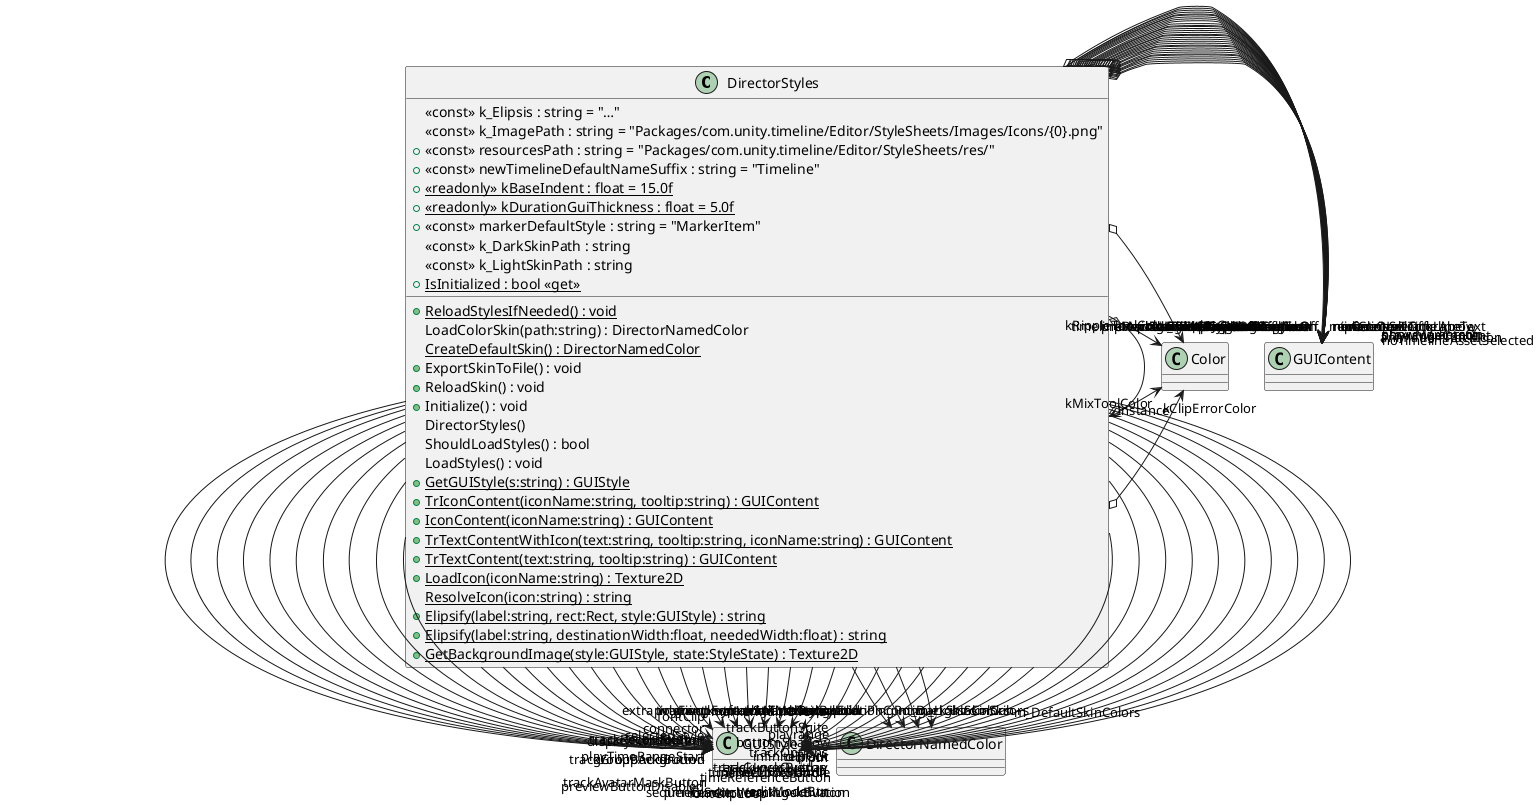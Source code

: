 @startuml
class DirectorStyles {
    <<const>> k_Elipsis : string = "…"
    <<const>> k_ImagePath : string = "Packages/com.unity.timeline/Editor/StyleSheets/Images/Icons/{0&#125;.png"
    + <<const>> resourcesPath : string = "Packages/com.unity.timeline/Editor/StyleSheets/res/"
    + <<const>> newTimelineDefaultNameSuffix : string = "Timeline"
    + {static} <<readonly>> kBaseIndent : float = 15.0f
    + {static} <<readonly>> kDurationGuiThickness : float = 5.0f
    + <<const>> markerDefaultStyle : string = "MarkerItem"
    <<const>> k_DarkSkinPath : string
    <<const>> k_LightSkinPath : string
    + {static} IsInitialized : bool <<get>>
    + {static} ReloadStylesIfNeeded() : void
    LoadColorSkin(path:string) : DirectorNamedColor
    {static} CreateDefaultSkin() : DirectorNamedColor
    + ExportSkinToFile() : void
    + ReloadSkin() : void
    + Initialize() : void
    DirectorStyles()
    ShouldLoadStyles() : bool
    LoadStyles() : void
    + {static} GetGUIStyle(s:string) : GUIStyle
    + {static} TrIconContent(iconName:string, tooltip:string) : GUIContent
    + {static} IconContent(iconName:string) : GUIContent
    + {static} TrTextContentWithIcon(text:string, tooltip:string, iconName:string) : GUIContent
    + {static} TrTextContent(text:string, tooltip:string) : GUIContent
    + {static} LoadIcon(iconName:string) : Texture2D
    {static} ResolveIcon(icon:string) : string
    + {static} Elipsify(label:string, rect:Rect, style:GUIStyle) : string
    + {static} Elipsify(label:string, destinationWidth:float, neededWidth:float) : string
    + {static} GetBackgroundImage(style:GUIStyle, state:StyleState) : Texture2D
}
DirectorStyles o-> "referenceTrackLabel" GUIContent
DirectorStyles o-> "recordingLabel" GUIContent
DirectorStyles o-> "noTimelineAssetSelected" GUIContent
DirectorStyles o-> "createTimelineOnSelection" GUIContent
DirectorStyles o-> "noTimelinesInScene" GUIContent
DirectorStyles o-> "createNewTimelineText" GUIContent
DirectorStyles o-> "previewContent" GUIContent
DirectorStyles o-> "previewDisabledContent" GUIContent
DirectorStyles o-> "mixOff" GUIContent
DirectorStyles o-> "mixOn" GUIContent
DirectorStyles o-> "rippleOff" GUIContent
DirectorStyles o-> "rippleOn" GUIContent
DirectorStyles o-> "replaceOff" GUIContent
DirectorStyles o-> "replaceOn" GUIContent
DirectorStyles o-> "showMarkersOn" GUIContent
DirectorStyles o-> "showMarkersOff" GUIContent
DirectorStyles o-> "showMarkersOnTimeline" GUIContent
DirectorStyles o-> "timelineMarkerTrackHeader" GUIContent
DirectorStyles o-> "signalTrackIcon" GUIContent
DirectorStyles o-> "playContent" GUIContent
DirectorStyles o-> "gotoBeginingContent" GUIContent
DirectorStyles o-> "gotoEndContent" GUIContent
DirectorStyles o-> "nextFrameContent" GUIContent
DirectorStyles o-> "previousFrameContent" GUIContent
DirectorStyles o-> "newContent" GUIContent
DirectorStyles o-> "optionsCogIcon" GUIContent
DirectorStyles o-> "animationTrackIcon" GUIContent
DirectorStyles o-> "audioTrackIcon" GUIContent
DirectorStyles o-> "playableTrackIcon" GUIContent
DirectorStyles o-> "timelineSelectorArrow" GUIContent
DirectorStyles --> "playrangeContent" GUIContent
DirectorStyles o-> "kClipErrorColor" Color
DirectorStyles o-> "kMixToolColor" Color
DirectorStyles o-> "kRippleToolColor" Color
DirectorStyles o-> "kReplaceToolColor" Color
DirectorStyles --> "groupBackground" GUIStyle
DirectorStyles --> "displayBackground" GUIStyle
DirectorStyles --> "fontClip" GUIStyle
DirectorStyles --> "fontClipLoop" GUIStyle
DirectorStyles --> "trackHeaderFont" GUIStyle
DirectorStyles --> "trackGroupAddButton" GUIStyle
DirectorStyles --> "groupFont" GUIStyle
DirectorStyles --> "timeCursor" GUIStyle
DirectorStyles --> "endmarker" GUIStyle
DirectorStyles --> "tinyFont" GUIStyle
DirectorStyles --> "foldout" GUIStyle
DirectorStyles --> "trackMuteButton" GUIStyle
DirectorStyles --> "trackLockButton" GUIStyle
DirectorStyles --> "trackRecordButton" GUIStyle
DirectorStyles --> "playTimeRangeStart" GUIStyle
DirectorStyles --> "playTimeRangeEnd" GUIStyle
DirectorStyles --> "selectedStyle" GUIStyle
DirectorStyles --> "trackSwatchStyle" GUIStyle
DirectorStyles --> "connector" GUIStyle
DirectorStyles --> "keyframe" GUIStyle
DirectorStyles --> "warning" GUIStyle
DirectorStyles --> "extrapolationHold" GUIStyle
DirectorStyles --> "extrapolationLoop" GUIStyle
DirectorStyles --> "extrapolationPingPong" GUIStyle
DirectorStyles --> "extrapolationContinue" GUIStyle
DirectorStyles --> "trackMarkerButton" GUIStyle
DirectorStyles --> "markerMultiOverlay" GUIStyle
DirectorStyles --> "bottomShadow" GUIStyle
DirectorStyles --> "trackOptions" GUIStyle
DirectorStyles --> "infiniteTrack" GUIStyle
DirectorStyles --> "clipOut" GUIStyle
DirectorStyles --> "clipIn" GUIStyle
DirectorStyles --> "trackCurvesButton" GUIStyle
DirectorStyles --> "trackLockOverlay" GUIStyle
DirectorStyles --> "activation" GUIStyle
DirectorStyles --> "playrange" GUIStyle
DirectorStyles --> "timelineLockButton" GUIStyle
DirectorStyles --> "trackAvatarMaskButton" GUIStyle
DirectorStyles --> "markerWarning" GUIStyle
DirectorStyles --> "editModeBtn" GUIStyle
DirectorStyles --> "showMarkersBtn" GUIStyle
DirectorStyles --> "sequenceSwitcher" GUIStyle
DirectorStyles --> "inlineCurveHandle" GUIStyle
DirectorStyles --> "timeReferenceButton" GUIStyle
DirectorStyles --> "trackButtonSuite" GUIStyle
DirectorStyles --> "previewButtonDisabled" GUIStyle
DirectorStyles --> "m_DarkSkinColors" DirectorNamedColor
DirectorStyles --> "m_LightSkinColors" DirectorNamedColor
DirectorStyles --> "m_DefaultSkinColors" DirectorNamedColor
DirectorStyles o-> "s_TempContent" GUIContent
DirectorStyles --> "Instance" DirectorStyles
DirectorStyles --> "customSkin" DirectorNamedColor
@enduml
